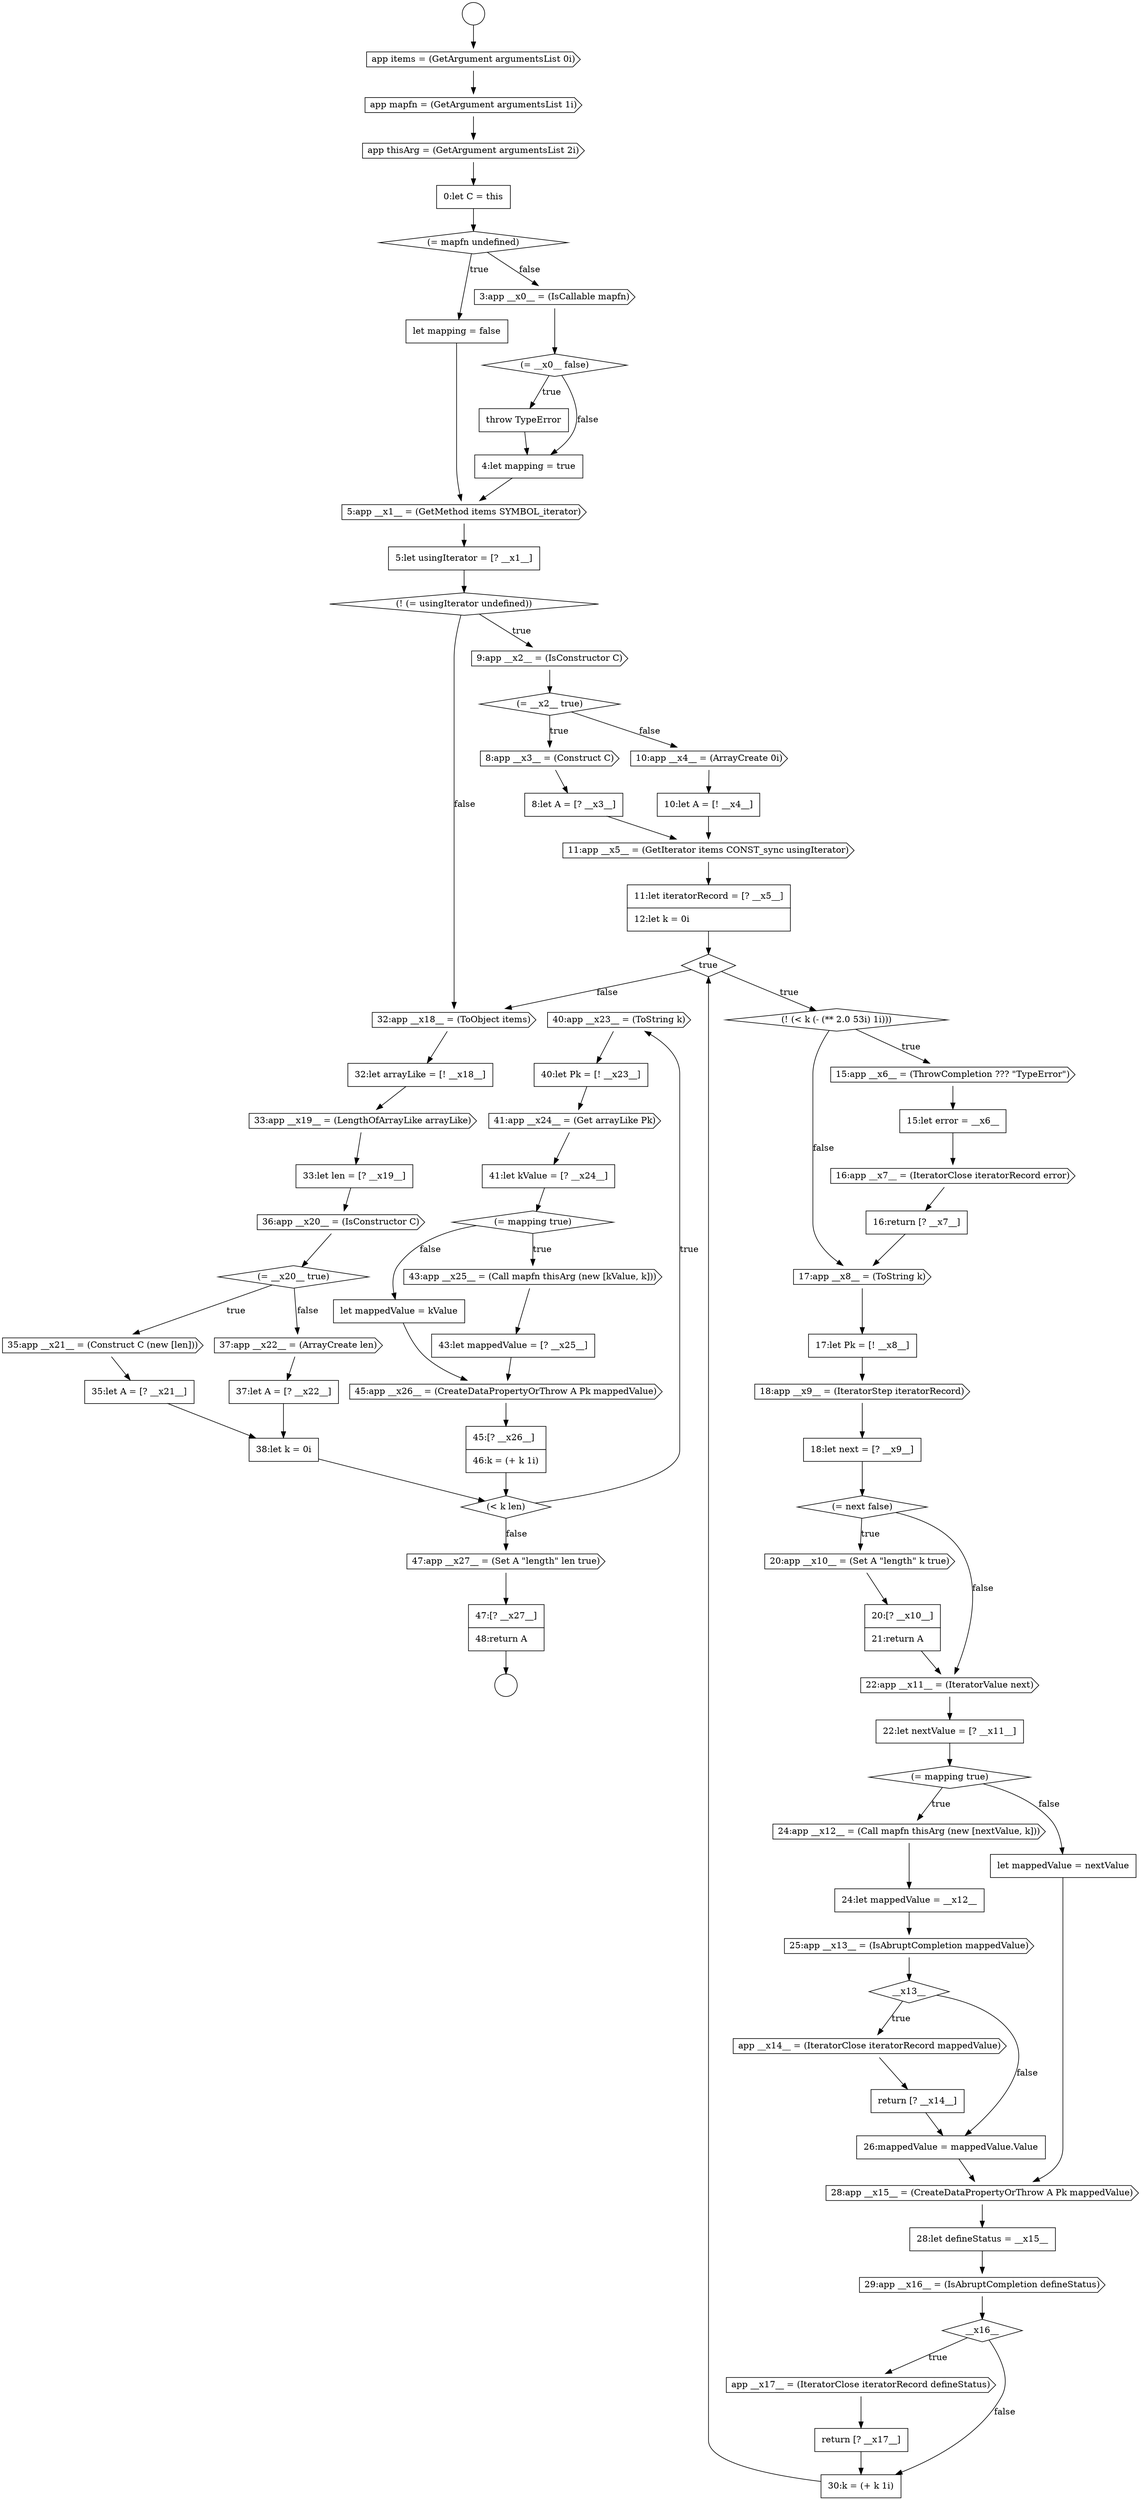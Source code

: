 digraph {
  node15691 [shape=cds, label=<<font color="black">40:app __x23__ = (ToString k)</font>> color="black" fillcolor="white" style=filled]
  node15702 [shape=none, margin=0, label=<<font color="black">
    <table border="0" cellborder="1" cellspacing="0" cellpadding="10">
      <tr><td align="left">47:[? __x27__]</td></tr>
      <tr><td align="left">48:return A</td></tr>
    </table>
  </font>> color="black" fillcolor="white" style=filled]
  node15664 [shape=cds, label=<<font color="black">24:app __x12__ = (Call mapfn thisArg (new [nextValue, k]))</font>> color="black" fillcolor="white" style=filled]
  node15681 [shape=cds, label=<<font color="black">33:app __x19__ = (LengthOfArrayLike arrayLike)</font>> color="black" fillcolor="white" style=filled]
  node15657 [shape=none, margin=0, label=<<font color="black">
    <table border="0" cellborder="1" cellspacing="0" cellpadding="10">
      <tr><td align="left">18:let next = [? __x9__]</td></tr>
    </table>
  </font>> color="black" fillcolor="white" style=filled]
  node15693 [shape=cds, label=<<font color="black">41:app __x24__ = (Get arrayLike Pk)</font>> color="black" fillcolor="white" style=filled]
  node15677 [shape=none, margin=0, label=<<font color="black">
    <table border="0" cellborder="1" cellspacing="0" cellpadding="10">
      <tr><td align="left">return [? __x17__]</td></tr>
    </table>
  </font>> color="black" fillcolor="white" style=filled]
  node15685 [shape=cds, label=<<font color="black">35:app __x21__ = (Construct C (new [len]))</font>> color="black" fillcolor="white" style=filled]
  node15629 [shape=cds, label=<<font color="black">app thisArg = (GetArgument argumentsList 2i)</font>> color="black" fillcolor="white" style=filled]
  node15643 [shape=none, margin=0, label=<<font color="black">
    <table border="0" cellborder="1" cellspacing="0" cellpadding="10">
      <tr><td align="left">8:let A = [? __x3__]</td></tr>
    </table>
  </font>> color="black" fillcolor="white" style=filled]
  node15628 [shape=cds, label=<<font color="black">app mapfn = (GetArgument argumentsList 1i)</font>> color="black" fillcolor="white" style=filled]
  node15666 [shape=cds, label=<<font color="black">25:app __x13__ = (IsAbruptCompletion mappedValue)</font>> color="black" fillcolor="white" style=filled]
  node15698 [shape=none, margin=0, label=<<font color="black">
    <table border="0" cellborder="1" cellspacing="0" cellpadding="10">
      <tr><td align="left">let mappedValue = kValue</td></tr>
    </table>
  </font>> color="black" fillcolor="white" style=filled]
  node15671 [shape=none, margin=0, label=<<font color="black">
    <table border="0" cellborder="1" cellspacing="0" cellpadding="10">
      <tr><td align="left">let mappedValue = nextValue</td></tr>
    </table>
  </font>> color="black" fillcolor="white" style=filled]
  node15656 [shape=cds, label=<<font color="black">18:app __x9__ = (IteratorStep iteratorRecord)</font>> color="black" fillcolor="white" style=filled]
  node15651 [shape=none, margin=0, label=<<font color="black">
    <table border="0" cellborder="1" cellspacing="0" cellpadding="10">
      <tr><td align="left">15:let error = __x6__</td></tr>
    </table>
  </font>> color="black" fillcolor="white" style=filled]
  node15632 [shape=none, margin=0, label=<<font color="black">
    <table border="0" cellborder="1" cellspacing="0" cellpadding="10">
      <tr><td align="left">let mapping = false</td></tr>
    </table>
  </font>> color="black" fillcolor="white" style=filled]
  node15683 [shape=cds, label=<<font color="black">36:app __x20__ = (IsConstructor C)</font>> color="black" fillcolor="white" style=filled]
  node15637 [shape=cds, label=<<font color="black">5:app __x1__ = (GetMethod items SYMBOL_iterator)</font>> color="black" fillcolor="white" style=filled]
  node15688 [shape=none, margin=0, label=<<font color="black">
    <table border="0" cellborder="1" cellspacing="0" cellpadding="10">
      <tr><td align="left">37:let A = [? __x22__]</td></tr>
    </table>
  </font>> color="black" fillcolor="white" style=filled]
  node15674 [shape=cds, label=<<font color="black">29:app __x16__ = (IsAbruptCompletion defineStatus)</font>> color="black" fillcolor="white" style=filled]
  node15648 [shape=diamond, label=<<font color="black">true</font>> color="black" fillcolor="white" style=filled]
  node15663 [shape=diamond, label=<<font color="black">(= mapping true)</font>> color="black" fillcolor="white" style=filled]
  node15680 [shape=none, margin=0, label=<<font color="black">
    <table border="0" cellborder="1" cellspacing="0" cellpadding="10">
      <tr><td align="left">32:let arrayLike = [! __x18__]</td></tr>
    </table>
  </font>> color="black" fillcolor="white" style=filled]
  node15633 [shape=cds, label=<<font color="black">3:app __x0__ = (IsCallable mapfn)</font>> color="black" fillcolor="white" style=filled]
  node15695 [shape=diamond, label=<<font color="black">(= mapping true)</font>> color="black" fillcolor="white" style=filled]
  node15684 [shape=diamond, label=<<font color="black">(= __x20__ true)</font>> color="black" fillcolor="white" style=filled]
  node15659 [shape=cds, label=<<font color="black">20:app __x10__ = (Set A &quot;length&quot; k true)</font>> color="black" fillcolor="white" style=filled]
  node15678 [shape=none, margin=0, label=<<font color="black">
    <table border="0" cellborder="1" cellspacing="0" cellpadding="10">
      <tr><td align="left">30:k = (+ k 1i)</td></tr>
    </table>
  </font>> color="black" fillcolor="white" style=filled]
  node15655 [shape=none, margin=0, label=<<font color="black">
    <table border="0" cellborder="1" cellspacing="0" cellpadding="10">
      <tr><td align="left">17:let Pk = [! __x8__]</td></tr>
    </table>
  </font>> color="black" fillcolor="white" style=filled]
  node15642 [shape=cds, label=<<font color="black">8:app __x3__ = (Construct C)</font>> color="black" fillcolor="white" style=filled]
  node15682 [shape=none, margin=0, label=<<font color="black">
    <table border="0" cellborder="1" cellspacing="0" cellpadding="10">
      <tr><td align="left">33:let len = [? __x19__]</td></tr>
    </table>
  </font>> color="black" fillcolor="white" style=filled]
  node15697 [shape=none, margin=0, label=<<font color="black">
    <table border="0" cellborder="1" cellspacing="0" cellpadding="10">
      <tr><td align="left">43:let mappedValue = [? __x25__]</td></tr>
    </table>
  </font>> color="black" fillcolor="white" style=filled]
  node15627 [shape=cds, label=<<font color="black">app items = (GetArgument argumentsList 0i)</font>> color="black" fillcolor="white" style=filled]
  node15650 [shape=cds, label=<<font color="black">15:app __x6__ = (ThrowCompletion ??? &quot;TypeError&quot;)</font>> color="black" fillcolor="white" style=filled]
  node15687 [shape=cds, label=<<font color="black">37:app __x22__ = (ArrayCreate len)</font>> color="black" fillcolor="white" style=filled]
  node15692 [shape=none, margin=0, label=<<font color="black">
    <table border="0" cellborder="1" cellspacing="0" cellpadding="10">
      <tr><td align="left">40:let Pk = [! __x23__]</td></tr>
    </table>
  </font>> color="black" fillcolor="white" style=filled]
  node15665 [shape=none, margin=0, label=<<font color="black">
    <table border="0" cellborder="1" cellspacing="0" cellpadding="10">
      <tr><td align="left">24:let mappedValue = __x12__</td></tr>
    </table>
  </font>> color="black" fillcolor="white" style=filled]
  node15631 [shape=diamond, label=<<font color="black">(= mapfn undefined)</font>> color="black" fillcolor="white" style=filled]
  node15638 [shape=none, margin=0, label=<<font color="black">
    <table border="0" cellborder="1" cellspacing="0" cellpadding="10">
      <tr><td align="left">5:let usingIterator = [? __x1__]</td></tr>
    </table>
  </font>> color="black" fillcolor="white" style=filled]
  node15670 [shape=none, margin=0, label=<<font color="black">
    <table border="0" cellborder="1" cellspacing="0" cellpadding="10">
      <tr><td align="left">26:mappedValue = mappedValue.Value</td></tr>
    </table>
  </font>> color="black" fillcolor="white" style=filled]
  node15669 [shape=none, margin=0, label=<<font color="black">
    <table border="0" cellborder="1" cellspacing="0" cellpadding="10">
      <tr><td align="left">return [? __x14__]</td></tr>
    </table>
  </font>> color="black" fillcolor="white" style=filled]
  node15634 [shape=diamond, label=<<font color="black">(= __x0__ false)</font>> color="black" fillcolor="white" style=filled]
  node15639 [shape=diamond, label=<<font color="black">(! (= usingIterator undefined))</font>> color="black" fillcolor="white" style=filled]
  node15646 [shape=cds, label=<<font color="black">11:app __x5__ = (GetIterator items CONST_sync usingIterator)</font>> color="black" fillcolor="white" style=filled]
  node15675 [shape=diamond, label=<<font color="black">__x16__</font>> color="black" fillcolor="white" style=filled]
  node15660 [shape=none, margin=0, label=<<font color="black">
    <table border="0" cellborder="1" cellspacing="0" cellpadding="10">
      <tr><td align="left">20:[? __x10__]</td></tr>
      <tr><td align="left">21:return A</td></tr>
    </table>
  </font>> color="black" fillcolor="white" style=filled]
  node15696 [shape=cds, label=<<font color="black">43:app __x25__ = (Call mapfn thisArg (new [kValue, k]))</font>> color="black" fillcolor="white" style=filled]
  node15641 [shape=diamond, label=<<font color="black">(= __x2__ true)</font>> color="black" fillcolor="white" style=filled]
  node15630 [shape=none, margin=0, label=<<font color="black">
    <table border="0" cellborder="1" cellspacing="0" cellpadding="10">
      <tr><td align="left">0:let C = this</td></tr>
    </table>
  </font>> color="black" fillcolor="white" style=filled]
  node15649 [shape=diamond, label=<<font color="black">(! (&lt; k (- (** 2.0 53i) 1i)))</font>> color="black" fillcolor="white" style=filled]
  node15700 [shape=none, margin=0, label=<<font color="black">
    <table border="0" cellborder="1" cellspacing="0" cellpadding="10">
      <tr><td align="left">45:[? __x26__]</td></tr>
      <tr><td align="left">46:k = (+ k 1i)</td></tr>
    </table>
  </font>> color="black" fillcolor="white" style=filled]
  node15701 [shape=cds, label=<<font color="black">47:app __x27__ = (Set A &quot;length&quot; len true)</font>> color="black" fillcolor="white" style=filled]
  node15686 [shape=none, margin=0, label=<<font color="black">
    <table border="0" cellborder="1" cellspacing="0" cellpadding="10">
      <tr><td align="left">35:let A = [? __x21__]</td></tr>
    </table>
  </font>> color="black" fillcolor="white" style=filled]
  node15654 [shape=cds, label=<<font color="black">17:app __x8__ = (ToString k)</font>> color="black" fillcolor="white" style=filled]
  node15626 [shape=circle label=" " color="black" fillcolor="white" style=filled]
  node15668 [shape=cds, label=<<font color="black">app __x14__ = (IteratorClose iteratorRecord mappedValue)</font>> color="black" fillcolor="white" style=filled]
  node15635 [shape=none, margin=0, label=<<font color="black">
    <table border="0" cellborder="1" cellspacing="0" cellpadding="10">
      <tr><td align="left">throw TypeError</td></tr>
    </table>
  </font>> color="black" fillcolor="white" style=filled]
  node15689 [shape=none, margin=0, label=<<font color="black">
    <table border="0" cellborder="1" cellspacing="0" cellpadding="10">
      <tr><td align="left">38:let k = 0i</td></tr>
    </table>
  </font>> color="black" fillcolor="white" style=filled]
  node15645 [shape=none, margin=0, label=<<font color="black">
    <table border="0" cellborder="1" cellspacing="0" cellpadding="10">
      <tr><td align="left">10:let A = [! __x4__]</td></tr>
    </table>
  </font>> color="black" fillcolor="white" style=filled]
  node15661 [shape=cds, label=<<font color="black">22:app __x11__ = (IteratorValue next)</font>> color="black" fillcolor="white" style=filled]
  node15640 [shape=cds, label=<<font color="black">9:app __x2__ = (IsConstructor C)</font>> color="black" fillcolor="white" style=filled]
  node15676 [shape=cds, label=<<font color="black">app __x17__ = (IteratorClose iteratorRecord defineStatus)</font>> color="black" fillcolor="white" style=filled]
  node15644 [shape=cds, label=<<font color="black">10:app __x4__ = (ArrayCreate 0i)</font>> color="black" fillcolor="white" style=filled]
  node15625 [shape=circle label=" " color="black" fillcolor="white" style=filled]
  node15672 [shape=cds, label=<<font color="black">28:app __x15__ = (CreateDataPropertyOrThrow A Pk mappedValue)</font>> color="black" fillcolor="white" style=filled]
  node15667 [shape=diamond, label=<<font color="black">__x13__</font>> color="black" fillcolor="white" style=filled]
  node15653 [shape=none, margin=0, label=<<font color="black">
    <table border="0" cellborder="1" cellspacing="0" cellpadding="10">
      <tr><td align="left">16:return [? __x7__]</td></tr>
    </table>
  </font>> color="black" fillcolor="white" style=filled]
  node15699 [shape=cds, label=<<font color="black">45:app __x26__ = (CreateDataPropertyOrThrow A Pk mappedValue)</font>> color="black" fillcolor="white" style=filled]
  node15652 [shape=cds, label=<<font color="black">16:app __x7__ = (IteratorClose iteratorRecord error)</font>> color="black" fillcolor="white" style=filled]
  node15679 [shape=cds, label=<<font color="black">32:app __x18__ = (ToObject items)</font>> color="black" fillcolor="white" style=filled]
  node15658 [shape=diamond, label=<<font color="black">(= next false)</font>> color="black" fillcolor="white" style=filled]
  node15690 [shape=diamond, label=<<font color="black">(&lt; k len)</font>> color="black" fillcolor="white" style=filled]
  node15647 [shape=none, margin=0, label=<<font color="black">
    <table border="0" cellborder="1" cellspacing="0" cellpadding="10">
      <tr><td align="left">11:let iteratorRecord = [? __x5__]</td></tr>
      <tr><td align="left">12:let k = 0i</td></tr>
    </table>
  </font>> color="black" fillcolor="white" style=filled]
  node15673 [shape=none, margin=0, label=<<font color="black">
    <table border="0" cellborder="1" cellspacing="0" cellpadding="10">
      <tr><td align="left">28:let defineStatus = __x15__</td></tr>
    </table>
  </font>> color="black" fillcolor="white" style=filled]
  node15636 [shape=none, margin=0, label=<<font color="black">
    <table border="0" cellborder="1" cellspacing="0" cellpadding="10">
      <tr><td align="left">4:let mapping = true</td></tr>
    </table>
  </font>> color="black" fillcolor="white" style=filled]
  node15662 [shape=none, margin=0, label=<<font color="black">
    <table border="0" cellborder="1" cellspacing="0" cellpadding="10">
      <tr><td align="left">22:let nextValue = [? __x11__]</td></tr>
    </table>
  </font>> color="black" fillcolor="white" style=filled]
  node15694 [shape=none, margin=0, label=<<font color="black">
    <table border="0" cellborder="1" cellspacing="0" cellpadding="10">
      <tr><td align="left">41:let kValue = [? __x24__]</td></tr>
    </table>
  </font>> color="black" fillcolor="white" style=filled]
  node15637 -> node15638 [ color="black"]
  node15683 -> node15684 [ color="black"]
  node15701 -> node15702 [ color="black"]
  node15636 -> node15637 [ color="black"]
  node15672 -> node15673 [ color="black"]
  node15639 -> node15640 [label=<<font color="black">true</font>> color="black"]
  node15639 -> node15679 [label=<<font color="black">false</font>> color="black"]
  node15698 -> node15699 [ color="black"]
  node15660 -> node15661 [ color="black"]
  node15674 -> node15675 [ color="black"]
  node15630 -> node15631 [ color="black"]
  node15625 -> node15627 [ color="black"]
  node15695 -> node15696 [label=<<font color="black">true</font>> color="black"]
  node15695 -> node15698 [label=<<font color="black">false</font>> color="black"]
  node15641 -> node15642 [label=<<font color="black">true</font>> color="black"]
  node15641 -> node15644 [label=<<font color="black">false</font>> color="black"]
  node15665 -> node15666 [ color="black"]
  node15668 -> node15669 [ color="black"]
  node15689 -> node15690 [ color="black"]
  node15681 -> node15682 [ color="black"]
  node15673 -> node15674 [ color="black"]
  node15667 -> node15668 [label=<<font color="black">true</font>> color="black"]
  node15667 -> node15670 [label=<<font color="black">false</font>> color="black"]
  node15671 -> node15672 [ color="black"]
  node15696 -> node15697 [ color="black"]
  node15663 -> node15664 [label=<<font color="black">true</font>> color="black"]
  node15663 -> node15671 [label=<<font color="black">false</font>> color="black"]
  node15652 -> node15653 [ color="black"]
  node15634 -> node15635 [label=<<font color="black">true</font>> color="black"]
  node15634 -> node15636 [label=<<font color="black">false</font>> color="black"]
  node15633 -> node15634 [ color="black"]
  node15682 -> node15683 [ color="black"]
  node15656 -> node15657 [ color="black"]
  node15676 -> node15677 [ color="black"]
  node15650 -> node15651 [ color="black"]
  node15647 -> node15648 [ color="black"]
  node15691 -> node15692 [ color="black"]
  node15654 -> node15655 [ color="black"]
  node15648 -> node15649 [label=<<font color="black">true</font>> color="black"]
  node15648 -> node15679 [label=<<font color="black">false</font>> color="black"]
  node15640 -> node15641 [ color="black"]
  node15669 -> node15670 [ color="black"]
  node15678 -> node15648 [ color="black"]
  node15651 -> node15652 [ color="black"]
  node15702 -> node15626 [ color="black"]
  node15690 -> node15691 [label=<<font color="black">true</font>> color="black"]
  node15690 -> node15701 [label=<<font color="black">false</font>> color="black"]
  node15642 -> node15643 [ color="black"]
  node15688 -> node15689 [ color="black"]
  node15632 -> node15637 [ color="black"]
  node15631 -> node15632 [label=<<font color="black">true</font>> color="black"]
  node15631 -> node15633 [label=<<font color="black">false</font>> color="black"]
  node15644 -> node15645 [ color="black"]
  node15659 -> node15660 [ color="black"]
  node15649 -> node15650 [label=<<font color="black">true</font>> color="black"]
  node15649 -> node15654 [label=<<font color="black">false</font>> color="black"]
  node15658 -> node15659 [label=<<font color="black">true</font>> color="black"]
  node15658 -> node15661 [label=<<font color="black">false</font>> color="black"]
  node15661 -> node15662 [ color="black"]
  node15700 -> node15690 [ color="black"]
  node15645 -> node15646 [ color="black"]
  node15699 -> node15700 [ color="black"]
  node15638 -> node15639 [ color="black"]
  node15670 -> node15672 [ color="black"]
  node15657 -> node15658 [ color="black"]
  node15655 -> node15656 [ color="black"]
  node15684 -> node15685 [label=<<font color="black">true</font>> color="black"]
  node15684 -> node15687 [label=<<font color="black">false</font>> color="black"]
  node15653 -> node15654 [ color="black"]
  node15627 -> node15628 [ color="black"]
  node15675 -> node15676 [label=<<font color="black">true</font>> color="black"]
  node15675 -> node15678 [label=<<font color="black">false</font>> color="black"]
  node15694 -> node15695 [ color="black"]
  node15646 -> node15647 [ color="black"]
  node15666 -> node15667 [ color="black"]
  node15685 -> node15686 [ color="black"]
  node15692 -> node15693 [ color="black"]
  node15680 -> node15681 [ color="black"]
  node15686 -> node15689 [ color="black"]
  node15643 -> node15646 [ color="black"]
  node15677 -> node15678 [ color="black"]
  node15687 -> node15688 [ color="black"]
  node15693 -> node15694 [ color="black"]
  node15635 -> node15636 [ color="black"]
  node15664 -> node15665 [ color="black"]
  node15679 -> node15680 [ color="black"]
  node15628 -> node15629 [ color="black"]
  node15697 -> node15699 [ color="black"]
  node15662 -> node15663 [ color="black"]
  node15629 -> node15630 [ color="black"]
}
